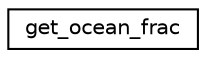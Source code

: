 digraph "Graphical Class Hierarchy"
{
 // INTERACTIVE_SVG=YES
 // LATEX_PDF_SIZE
  edge [fontname="Helvetica",fontsize="10",labelfontname="Helvetica",labelfontsize="10"];
  node [fontname="Helvetica",fontsize="10",shape=record];
  rankdir="LR";
  Node0 [label="get_ocean_frac",height=0.2,width=0.4,color="black", fillcolor="white", style="filled",URL="$interfacetopography__mod_1_1get__ocean__frac.html",tooltip="Returns fractional area covered by ocean in a grid box. Returns fractional area covered by ocean in t..."];
}
